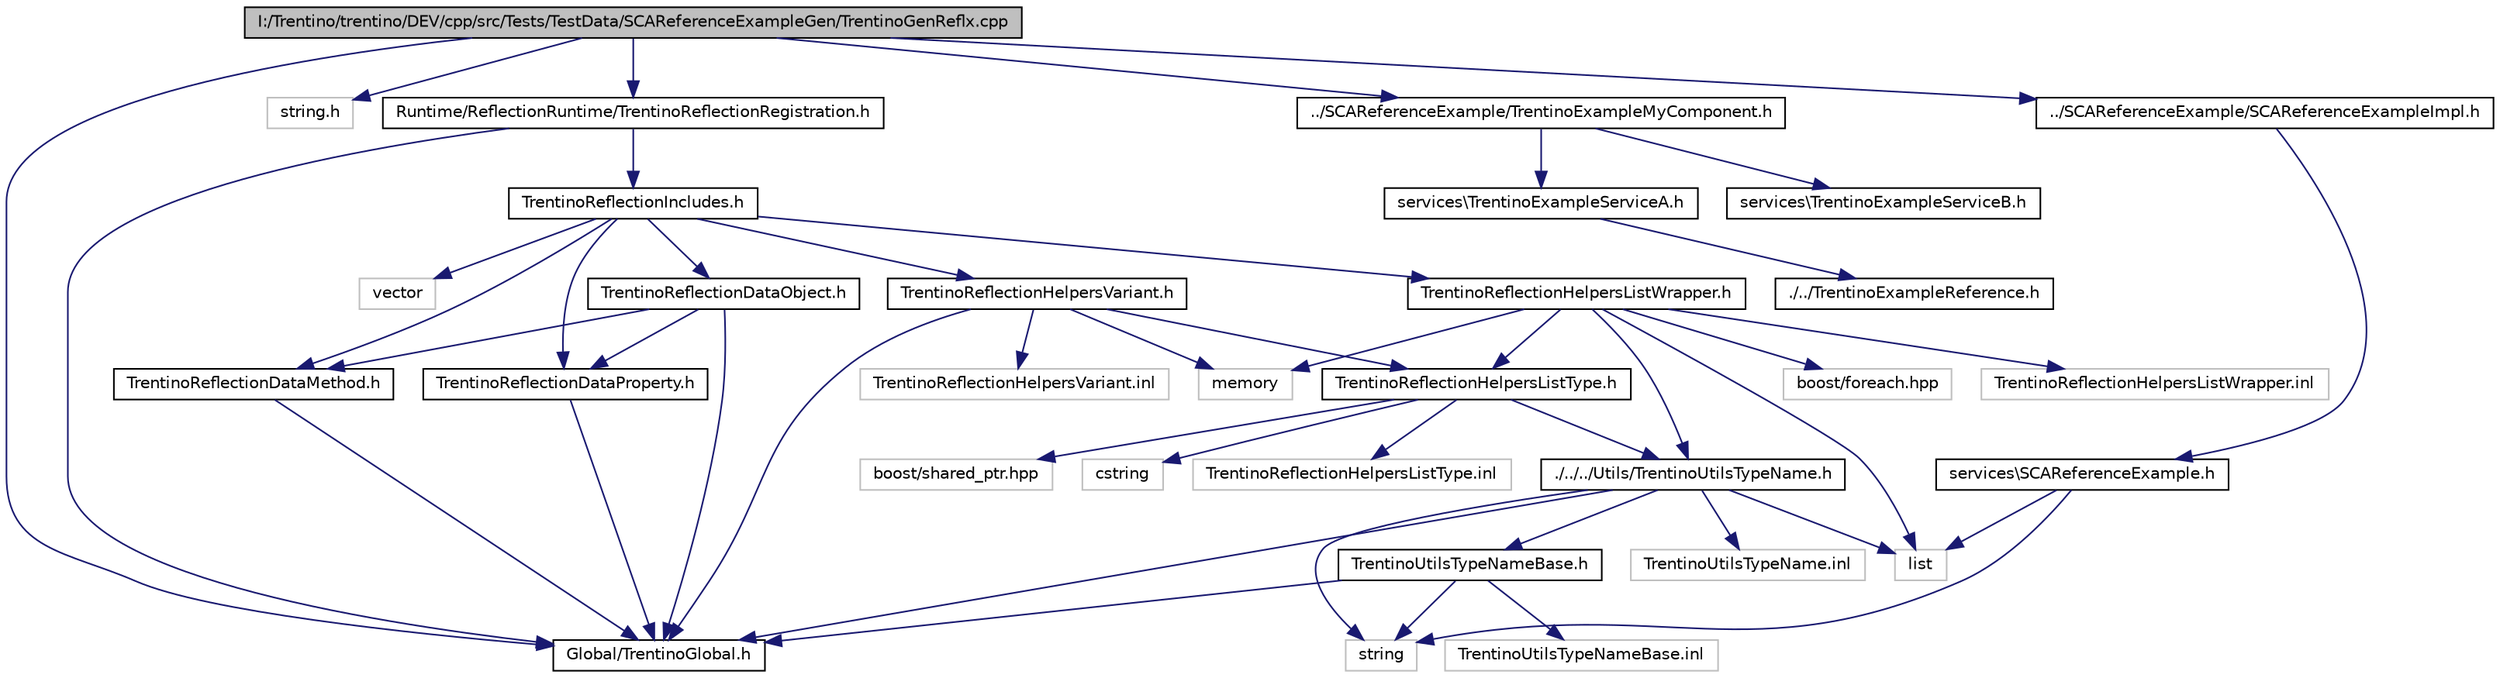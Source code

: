 digraph G
{
  edge [fontname="Helvetica",fontsize="10",labelfontname="Helvetica",labelfontsize="10"];
  node [fontname="Helvetica",fontsize="10",shape=record];
  Node1 [label="I:/Trentino/trentino/DEV/cpp/src/Tests/TestData/SCAReferenceExampleGen/TrentinoGenReflx.cpp",height=0.2,width=0.4,color="black", fillcolor="grey75", style="filled" fontcolor="black"];
  Node1 -> Node2 [color="midnightblue",fontsize="10",style="solid",fontname="Helvetica"];
  Node2 [label="Global/TrentinoGlobal.h",height=0.2,width=0.4,color="black", fillcolor="white", style="filled",URL="$_trentino_global_8h.html"];
  Node1 -> Node3 [color="midnightblue",fontsize="10",style="solid",fontname="Helvetica"];
  Node3 [label="string.h",height=0.2,width=0.4,color="grey75", fillcolor="white", style="filled"];
  Node1 -> Node4 [color="midnightblue",fontsize="10",style="solid",fontname="Helvetica"];
  Node4 [label="Runtime/ReflectionRuntime/TrentinoReflectionRegistration.h",height=0.2,width=0.4,color="black", fillcolor="white", style="filled",URL="$_trentino_reflection_registration_8h.html"];
  Node4 -> Node2 [color="midnightblue",fontsize="10",style="solid",fontname="Helvetica"];
  Node4 -> Node5 [color="midnightblue",fontsize="10",style="solid",fontname="Helvetica"];
  Node5 [label="TrentinoReflectionIncludes.h",height=0.2,width=0.4,color="black", fillcolor="white", style="filled",URL="$_trentino_reflection_includes_8h.html"];
  Node5 -> Node6 [color="midnightblue",fontsize="10",style="solid",fontname="Helvetica"];
  Node6 [label="vector",height=0.2,width=0.4,color="grey75", fillcolor="white", style="filled"];
  Node5 -> Node7 [color="midnightblue",fontsize="10",style="solid",fontname="Helvetica"];
  Node7 [label="TrentinoReflectionDataMethod.h",height=0.2,width=0.4,color="black", fillcolor="white", style="filled",URL="$_trentino_reflection_data_method_8h.html"];
  Node7 -> Node2 [color="midnightblue",fontsize="10",style="solid",fontname="Helvetica"];
  Node5 -> Node8 [color="midnightblue",fontsize="10",style="solid",fontname="Helvetica"];
  Node8 [label="TrentinoReflectionDataProperty.h",height=0.2,width=0.4,color="black", fillcolor="white", style="filled",URL="$_trentino_reflection_data_property_8h.html"];
  Node8 -> Node2 [color="midnightblue",fontsize="10",style="solid",fontname="Helvetica"];
  Node5 -> Node9 [color="midnightblue",fontsize="10",style="solid",fontname="Helvetica"];
  Node9 [label="TrentinoReflectionDataObject.h",height=0.2,width=0.4,color="black", fillcolor="white", style="filled",URL="$_trentino_reflection_data_object_8h.html"];
  Node9 -> Node2 [color="midnightblue",fontsize="10",style="solid",fontname="Helvetica"];
  Node9 -> Node8 [color="midnightblue",fontsize="10",style="solid",fontname="Helvetica"];
  Node9 -> Node7 [color="midnightblue",fontsize="10",style="solid",fontname="Helvetica"];
  Node5 -> Node10 [color="midnightblue",fontsize="10",style="solid",fontname="Helvetica"];
  Node10 [label="TrentinoReflectionHelpersVariant.h",height=0.2,width=0.4,color="black", fillcolor="white", style="filled",URL="$_trentino_reflection_helpers_variant_8h.html"];
  Node10 -> Node11 [color="midnightblue",fontsize="10",style="solid",fontname="Helvetica"];
  Node11 [label="memory",height=0.2,width=0.4,color="grey75", fillcolor="white", style="filled"];
  Node10 -> Node2 [color="midnightblue",fontsize="10",style="solid",fontname="Helvetica"];
  Node10 -> Node12 [color="midnightblue",fontsize="10",style="solid",fontname="Helvetica"];
  Node12 [label="TrentinoReflectionHelpersListType.h",height=0.2,width=0.4,color="black", fillcolor="white", style="filled",URL="$_trentino_reflection_helpers_list_type_8h.html"];
  Node12 -> Node13 [color="midnightblue",fontsize="10",style="solid",fontname="Helvetica"];
  Node13 [label="boost/shared_ptr.hpp",height=0.2,width=0.4,color="grey75", fillcolor="white", style="filled"];
  Node12 -> Node14 [color="midnightblue",fontsize="10",style="solid",fontname="Helvetica"];
  Node14 [label="cstring",height=0.2,width=0.4,color="grey75", fillcolor="white", style="filled"];
  Node12 -> Node15 [color="midnightblue",fontsize="10",style="solid",fontname="Helvetica"];
  Node15 [label="./../../Utils/TrentinoUtilsTypeName.h",height=0.2,width=0.4,color="black", fillcolor="white", style="filled",URL="$_trentino_utils_type_name_8h.html"];
  Node15 -> Node16 [color="midnightblue",fontsize="10",style="solid",fontname="Helvetica"];
  Node16 [label="string",height=0.2,width=0.4,color="grey75", fillcolor="white", style="filled"];
  Node15 -> Node17 [color="midnightblue",fontsize="10",style="solid",fontname="Helvetica"];
  Node17 [label="list",height=0.2,width=0.4,color="grey75", fillcolor="white", style="filled"];
  Node15 -> Node2 [color="midnightblue",fontsize="10",style="solid",fontname="Helvetica"];
  Node15 -> Node18 [color="midnightblue",fontsize="10",style="solid",fontname="Helvetica"];
  Node18 [label="TrentinoUtilsTypeNameBase.h",height=0.2,width=0.4,color="black", fillcolor="white", style="filled",URL="$_trentino_utils_type_name_base_8h.html"];
  Node18 -> Node16 [color="midnightblue",fontsize="10",style="solid",fontname="Helvetica"];
  Node18 -> Node2 [color="midnightblue",fontsize="10",style="solid",fontname="Helvetica"];
  Node18 -> Node19 [color="midnightblue",fontsize="10",style="solid",fontname="Helvetica"];
  Node19 [label="TrentinoUtilsTypeNameBase.inl",height=0.2,width=0.4,color="grey75", fillcolor="white", style="filled"];
  Node15 -> Node20 [color="midnightblue",fontsize="10",style="solid",fontname="Helvetica"];
  Node20 [label="TrentinoUtilsTypeName.inl",height=0.2,width=0.4,color="grey75", fillcolor="white", style="filled"];
  Node12 -> Node21 [color="midnightblue",fontsize="10",style="solid",fontname="Helvetica"];
  Node21 [label="TrentinoReflectionHelpersListType.inl",height=0.2,width=0.4,color="grey75", fillcolor="white", style="filled"];
  Node10 -> Node22 [color="midnightblue",fontsize="10",style="solid",fontname="Helvetica"];
  Node22 [label="TrentinoReflectionHelpersVariant.inl",height=0.2,width=0.4,color="grey75", fillcolor="white", style="filled"];
  Node5 -> Node23 [color="midnightblue",fontsize="10",style="solid",fontname="Helvetica"];
  Node23 [label="TrentinoReflectionHelpersListWrapper.h",height=0.2,width=0.4,color="black", fillcolor="white", style="filled",URL="$_trentino_reflection_helpers_list_wrapper_8h.html"];
  Node23 -> Node11 [color="midnightblue",fontsize="10",style="solid",fontname="Helvetica"];
  Node23 -> Node17 [color="midnightblue",fontsize="10",style="solid",fontname="Helvetica"];
  Node23 -> Node24 [color="midnightblue",fontsize="10",style="solid",fontname="Helvetica"];
  Node24 [label="boost/foreach.hpp",height=0.2,width=0.4,color="grey75", fillcolor="white", style="filled"];
  Node23 -> Node12 [color="midnightblue",fontsize="10",style="solid",fontname="Helvetica"];
  Node23 -> Node15 [color="midnightblue",fontsize="10",style="solid",fontname="Helvetica"];
  Node23 -> Node25 [color="midnightblue",fontsize="10",style="solid",fontname="Helvetica"];
  Node25 [label="TrentinoReflectionHelpersListWrapper.inl",height=0.2,width=0.4,color="grey75", fillcolor="white", style="filled"];
  Node1 -> Node26 [color="midnightblue",fontsize="10",style="solid",fontname="Helvetica"];
  Node26 [label="../SCAReferenceExample/TrentinoExampleMyComponent.h",height=0.2,width=0.4,color="black", fillcolor="white", style="filled",URL="$_test_data_2_s_c_a_reference_example_2_trentino_example_my_component_8h.html"];
  Node26 -> Node27 [color="midnightblue",fontsize="10",style="solid",fontname="Helvetica"];
  Node27 [label="services\\TrentinoExampleServiceA.h",height=0.2,width=0.4,color="black", fillcolor="white", style="filled",URL="$_test_data_2_s_c_a_reference_example_2services_2_trentino_example_service_a_8h.html"];
  Node27 -> Node28 [color="midnightblue",fontsize="10",style="solid",fontname="Helvetica"];
  Node28 [label="./../TrentinoExampleReference.h",height=0.2,width=0.4,color="black", fillcolor="white", style="filled",URL="$_test_data_2_s_c_a_reference_example_2_trentino_example_reference_8h.html"];
  Node26 -> Node29 [color="midnightblue",fontsize="10",style="solid",fontname="Helvetica"];
  Node29 [label="services\\TrentinoExampleServiceB.h",height=0.2,width=0.4,color="black", fillcolor="white", style="filled",URL="$_test_data_2_s_c_a_reference_example_2services_2_trentino_example_service_b_8h.html"];
  Node1 -> Node30 [color="midnightblue",fontsize="10",style="solid",fontname="Helvetica"];
  Node30 [label="../SCAReferenceExample/SCAReferenceExampleImpl.h",height=0.2,width=0.4,color="black", fillcolor="white", style="filled",URL="$_test_data_2_s_c_a_reference_example_2_s_c_a_reference_example_impl_8h.html"];
  Node30 -> Node31 [color="midnightblue",fontsize="10",style="solid",fontname="Helvetica"];
  Node31 [label="services\\SCAReferenceExample.h",height=0.2,width=0.4,color="black", fillcolor="white", style="filled",URL="$_test_data_2_s_c_a_reference_example_2services_2_s_c_a_reference_example_8h.html"];
  Node31 -> Node16 [color="midnightblue",fontsize="10",style="solid",fontname="Helvetica"];
  Node31 -> Node17 [color="midnightblue",fontsize="10",style="solid",fontname="Helvetica"];
}
